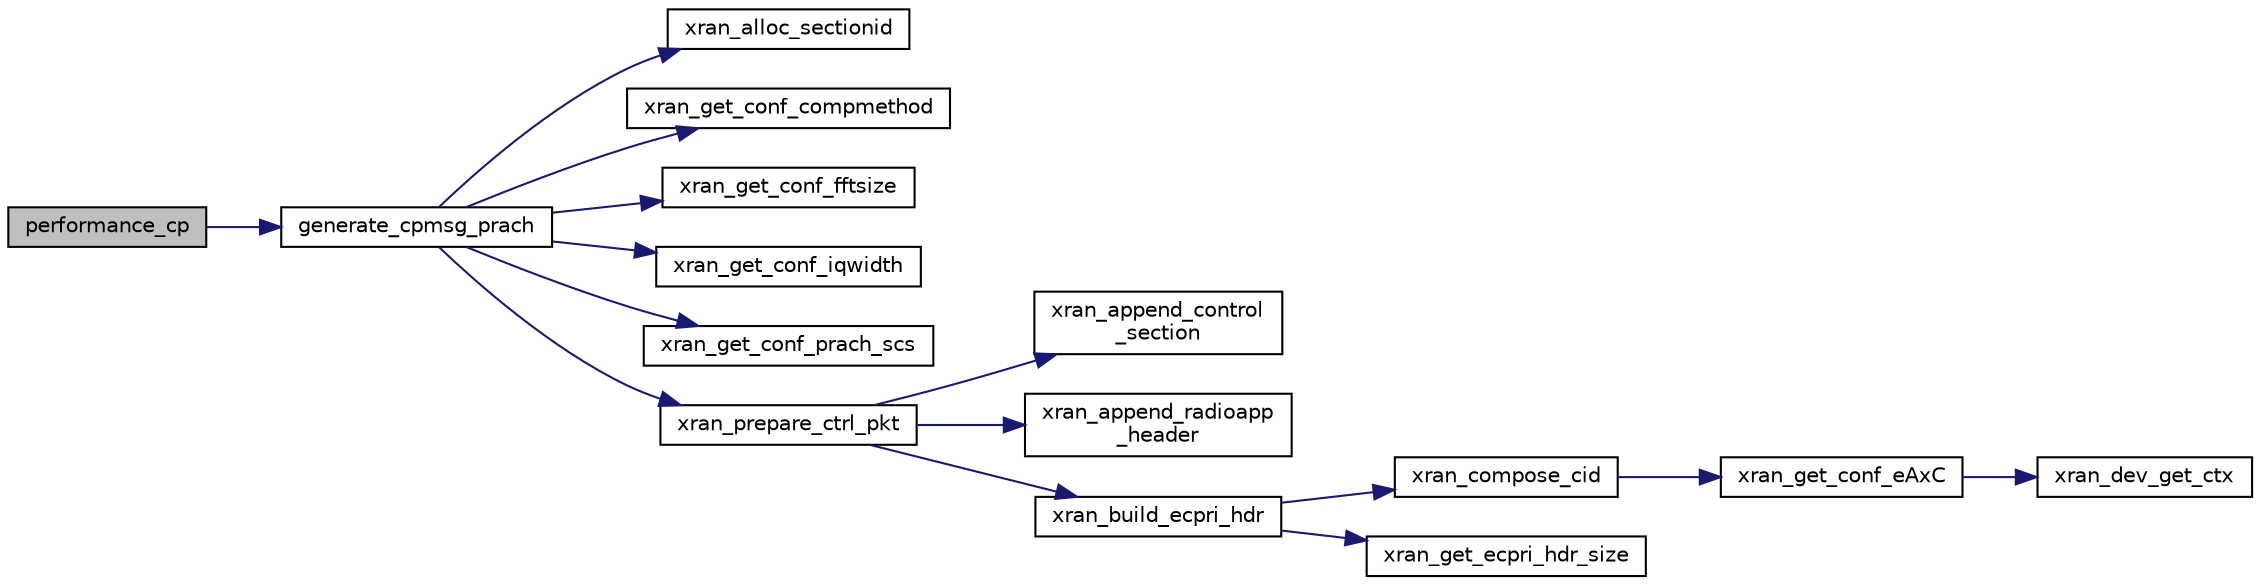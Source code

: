 digraph "performance_cp"
{
 // LATEX_PDF_SIZE
  edge [fontname="Helvetica",fontsize="10",labelfontname="Helvetica",labelfontsize="10"];
  node [fontname="Helvetica",fontsize="10",shape=record];
  rankdir="LR";
  Node1 [label="performance_cp",height=0.2,width=0.4,color="black", fillcolor="grey75", style="filled", fontcolor="black",tooltip=" "];
  Node1 -> Node2 [color="midnightblue",fontsize="10",style="solid",fontname="Helvetica"];
  Node2 [label="generate_cpmsg_prach",height=0.2,width=0.4,color="black", fillcolor="white", style="filled",URL="$xran__common_8c.html#ab8a6ed3cee8fa183142d0c23d0b4971d",tooltip=" "];
  Node2 -> Node3 [color="midnightblue",fontsize="10",style="solid",fontname="Helvetica"];
  Node3 [label="xran_alloc_sectionid",height=0.2,width=0.4,color="black", fillcolor="white", style="filled",URL="$xran__common_8h.html#a8546e95e2daf30058a66904e7f801723",tooltip=" "];
  Node2 -> Node4 [color="midnightblue",fontsize="10",style="solid",fontname="Helvetica"];
  Node4 [label="xran_get_conf_compmethod",height=0.2,width=0.4,color="black", fillcolor="white", style="filled",URL="$xran__common_8h.html#a70d428b456fbe76f8550ff9b782a9e4e",tooltip="Get the configuration of compression method for RU."];
  Node2 -> Node5 [color="midnightblue",fontsize="10",style="solid",fontname="Helvetica"];
  Node5 [label="xran_get_conf_fftsize",height=0.2,width=0.4,color="black", fillcolor="white", style="filled",URL="$xran__common_8h.html#ada345a8a99480787d4274a342aa39535",tooltip="Get the configuration of FFT size for RU."];
  Node2 -> Node6 [color="midnightblue",fontsize="10",style="solid",fontname="Helvetica"];
  Node6 [label="xran_get_conf_iqwidth",height=0.2,width=0.4,color="black", fillcolor="white", style="filled",URL="$xran__common_8h.html#a5f780beefc47e125ffd42fde16117e62",tooltip="Get the configuration of IQ bit width for RU."];
  Node2 -> Node7 [color="midnightblue",fontsize="10",style="solid",fontname="Helvetica"];
  Node7 [label="xran_get_conf_prach_scs",height=0.2,width=0.4,color="black", fillcolor="white", style="filled",URL="$xran__common_8h.html#ab39a5770374d16662d62a85504a11930",tooltip="Get the configuration of subcarrier spacing for PRACH."];
  Node2 -> Node8 [color="midnightblue",fontsize="10",style="solid",fontname="Helvetica"];
  Node8 [label="xran_prepare_ctrl_pkt",height=0.2,width=0.4,color="black", fillcolor="white", style="filled",URL="$xran__cp__api_8h.html#af9eb550e92ea270af41b4b6bcda363db",tooltip="Create a C-Plane packet Transport layer fragmentation is not supported."];
  Node8 -> Node9 [color="midnightblue",fontsize="10",style="solid",fontname="Helvetica"];
  Node9 [label="xran_append_control\l_section",height=0.2,width=0.4,color="black", fillcolor="white", style="filled",URL="$xran__cp__api_8c.html#ad50ae862f0707dab5e7b8e6a774fd225",tooltip="add sections to C-Plane packet Section type 1 and 3 are supported."];
  Node8 -> Node10 [color="midnightblue",fontsize="10",style="solid",fontname="Helvetica"];
  Node10 [label="xran_append_radioapp\l_header",height=0.2,width=0.4,color="black", fillcolor="white", style="filled",URL="$xran__cp__api_8c.html#a1261c107d1103c8bd1b3376db4aa7951",tooltip="add a radio application header in a C-Plane packet"];
  Node8 -> Node11 [color="midnightblue",fontsize="10",style="solid",fontname="Helvetica"];
  Node11 [label="xran_build_ecpri_hdr",height=0.2,width=0.4,color="black", fillcolor="white", style="filled",URL="$xran__transport_8h.html#aa21387dfaba47c2046d4a05f50cfc768",tooltip="Build ECPRI header and returns added length."];
  Node11 -> Node12 [color="midnightblue",fontsize="10",style="solid",fontname="Helvetica"];
  Node12 [label="xran_compose_cid",height=0.2,width=0.4,color="black", fillcolor="white", style="filled",URL="$xran__transport_8c.html#ae834080139ba785f1a3ac5781bf2ec88",tooltip="Compose ecpriRtcid/ecpriPcid."];
  Node12 -> Node13 [color="midnightblue",fontsize="10",style="solid",fontname="Helvetica"];
  Node13 [label="xran_get_conf_eAxC",height=0.2,width=0.4,color="black", fillcolor="white", style="filled",URL="$xran__common_8h.html#a761e3947dcc547008a12a9cca10b1ea0",tooltip="Get the configuration of eAxC ID."];
  Node13 -> Node14 [color="midnightblue",fontsize="10",style="solid",fontname="Helvetica"];
  Node14 [label="xran_dev_get_ctx",height=0.2,width=0.4,color="black", fillcolor="white", style="filled",URL="$xran__main_8c.html#aa09e72e94d2a1d891e86f4c09b0f8b21",tooltip=" "];
  Node11 -> Node15 [color="midnightblue",fontsize="10",style="solid",fontname="Helvetica"];
  Node15 [label="xran_get_ecpri_hdr_size",height=0.2,width=0.4,color="black", fillcolor="white", style="filled",URL="$xran__transport_8c.html#a0f378609208ec66467c58f0702ced85c",tooltip="return eCPRI header size without eCPRI common header"];
}
